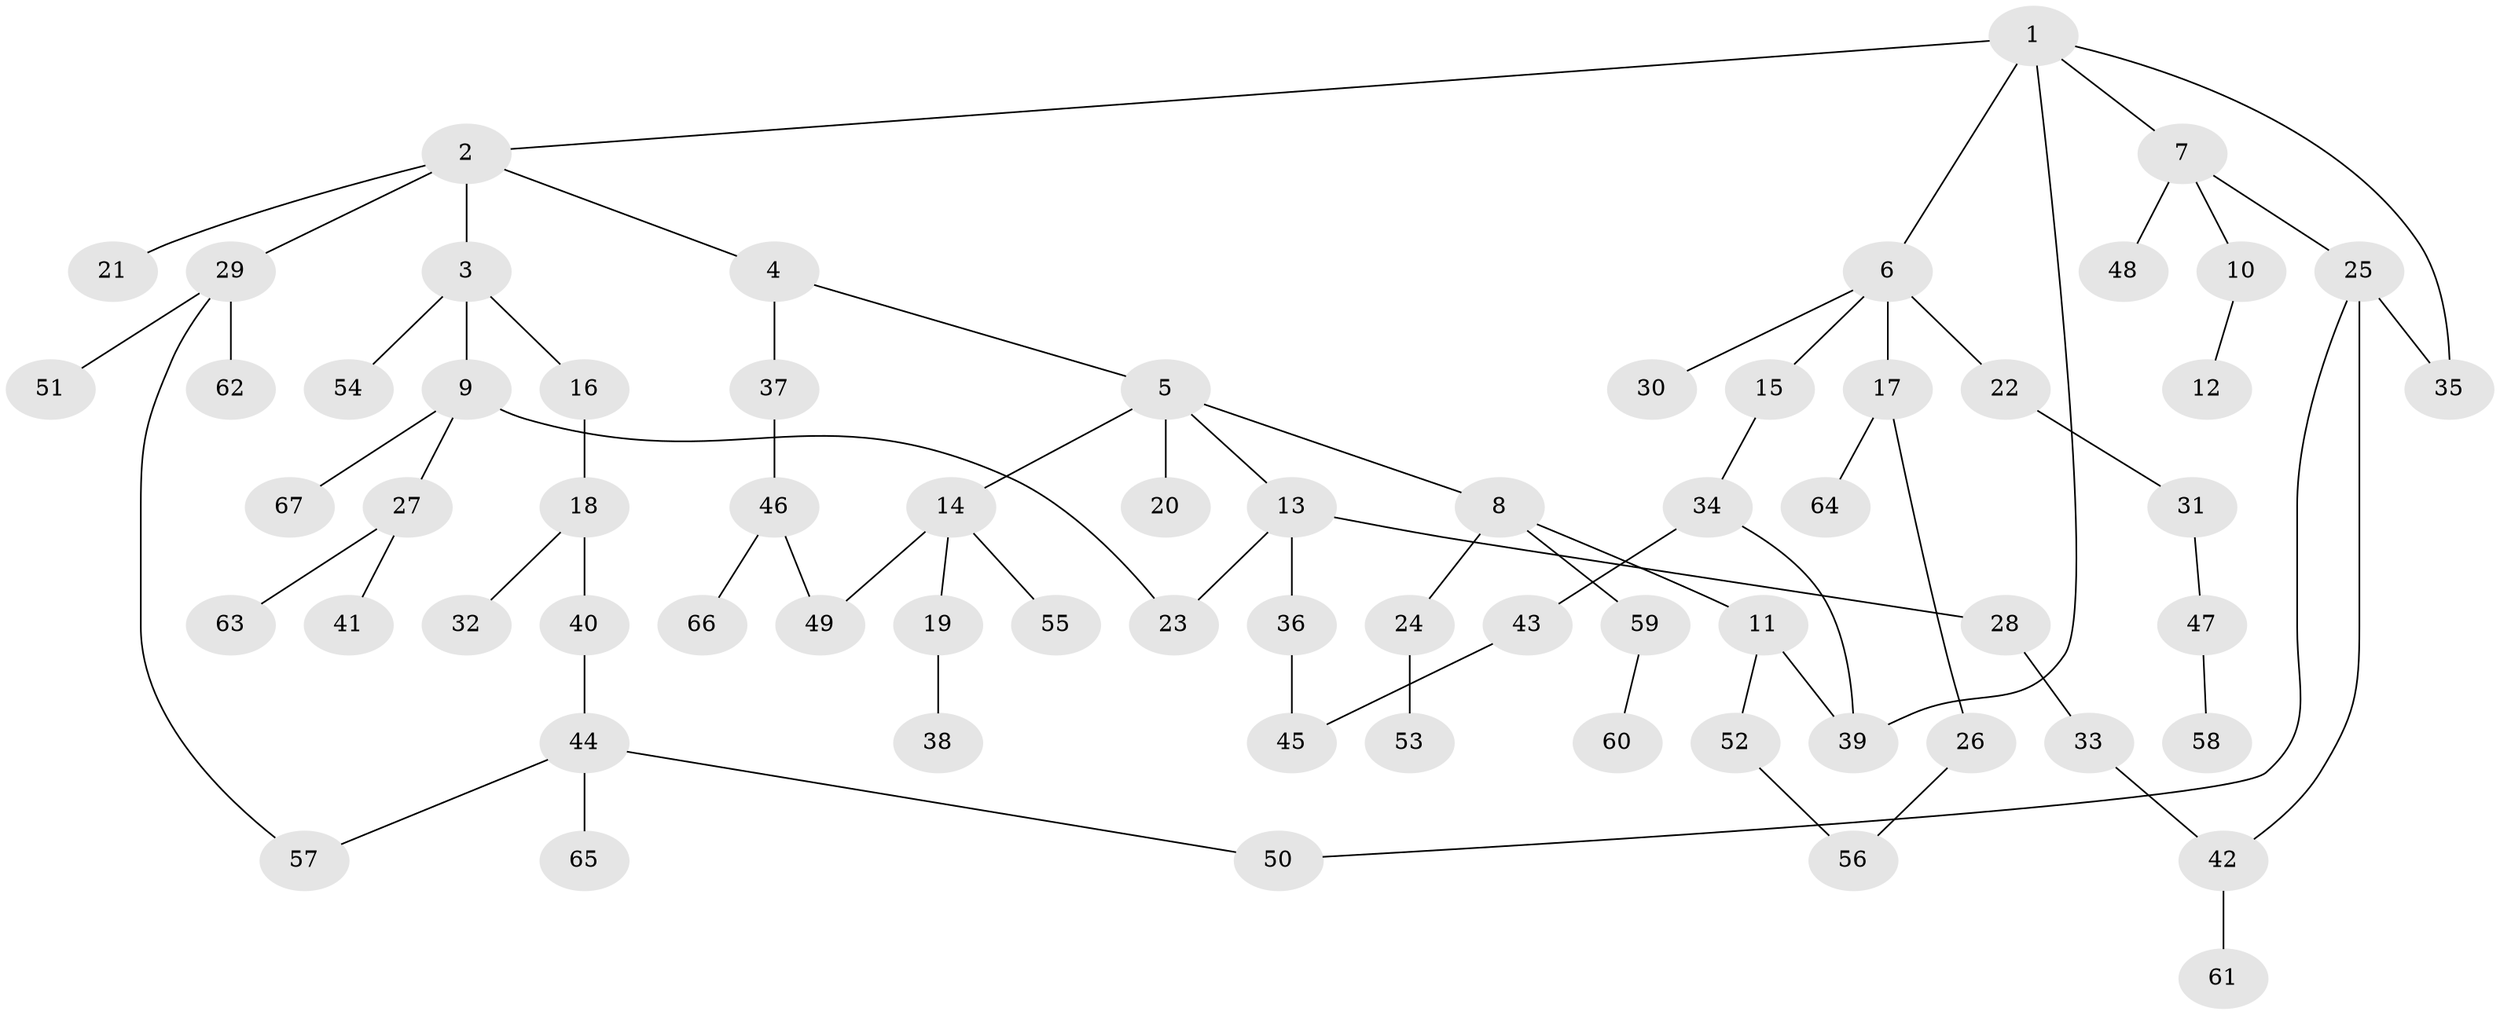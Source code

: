 // coarse degree distribution, {6: 0.07407407407407407, 4: 0.14814814814814814, 3: 0.18518518518518517, 1: 0.18518518518518517, 2: 0.4074074074074074}
// Generated by graph-tools (version 1.1) at 2025/48/03/04/25 22:48:47]
// undirected, 67 vertices, 76 edges
graph export_dot {
  node [color=gray90,style=filled];
  1;
  2;
  3;
  4;
  5;
  6;
  7;
  8;
  9;
  10;
  11;
  12;
  13;
  14;
  15;
  16;
  17;
  18;
  19;
  20;
  21;
  22;
  23;
  24;
  25;
  26;
  27;
  28;
  29;
  30;
  31;
  32;
  33;
  34;
  35;
  36;
  37;
  38;
  39;
  40;
  41;
  42;
  43;
  44;
  45;
  46;
  47;
  48;
  49;
  50;
  51;
  52;
  53;
  54;
  55;
  56;
  57;
  58;
  59;
  60;
  61;
  62;
  63;
  64;
  65;
  66;
  67;
  1 -- 2;
  1 -- 6;
  1 -- 7;
  1 -- 35;
  1 -- 39;
  2 -- 3;
  2 -- 4;
  2 -- 21;
  2 -- 29;
  3 -- 9;
  3 -- 16;
  3 -- 54;
  4 -- 5;
  4 -- 37;
  5 -- 8;
  5 -- 13;
  5 -- 14;
  5 -- 20;
  6 -- 15;
  6 -- 17;
  6 -- 22;
  6 -- 30;
  7 -- 10;
  7 -- 25;
  7 -- 48;
  8 -- 11;
  8 -- 24;
  8 -- 59;
  9 -- 23;
  9 -- 27;
  9 -- 67;
  10 -- 12;
  11 -- 52;
  11 -- 39;
  13 -- 28;
  13 -- 36;
  13 -- 23;
  14 -- 19;
  14 -- 49;
  14 -- 55;
  15 -- 34;
  16 -- 18;
  17 -- 26;
  17 -- 64;
  18 -- 32;
  18 -- 40;
  19 -- 38;
  22 -- 31;
  24 -- 53;
  25 -- 42;
  25 -- 50;
  25 -- 35;
  26 -- 56;
  27 -- 41;
  27 -- 63;
  28 -- 33;
  29 -- 51;
  29 -- 62;
  29 -- 57;
  31 -- 47;
  33 -- 42;
  34 -- 39;
  34 -- 43;
  36 -- 45;
  37 -- 46;
  40 -- 44;
  42 -- 61;
  43 -- 45;
  44 -- 50;
  44 -- 57;
  44 -- 65;
  46 -- 66;
  46 -- 49;
  47 -- 58;
  52 -- 56;
  59 -- 60;
}
